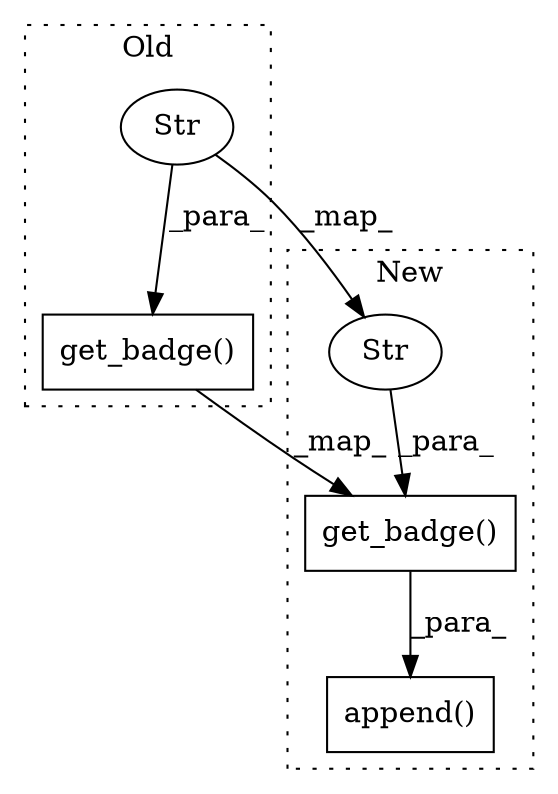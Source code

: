 digraph G {
subgraph cluster0 {
1 [label="get_badge()" a="75" s="1158,1207" l="22,1" shape="box"];
4 [label="Str" a="66" s="1201" l="6" shape="ellipse"];
label = "Old";
style="dotted";
}
subgraph cluster1 {
2 [label="get_badge()" a="75" s="1459,1508" l="22,1" shape="box"];
3 [label="append()" a="75" s="1448,1509" l="11,1" shape="box"];
5 [label="Str" a="66" s="1502" l="6" shape="ellipse"];
label = "New";
style="dotted";
}
1 -> 2 [label="_map_"];
2 -> 3 [label="_para_"];
4 -> 5 [label="_map_"];
4 -> 1 [label="_para_"];
5 -> 2 [label="_para_"];
}